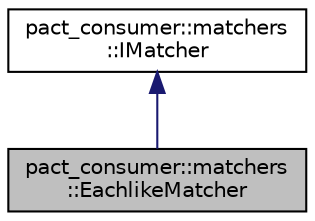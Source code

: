 digraph "pact_consumer::matchers::EachlikeMatcher"
{
 // LATEX_PDF_SIZE
  edge [fontname="Helvetica",fontsize="10",labelfontname="Helvetica",labelfontsize="10"];
  node [fontname="Helvetica",fontsize="10",shape=record];
  Node1 [label="pact_consumer::matchers\l::EachlikeMatcher",height=0.2,width=0.4,color="black", fillcolor="grey75", style="filled", fontcolor="black",tooltip=" "];
  Node2 -> Node1 [dir="back",color="midnightblue",fontsize="10",style="solid",fontname="Helvetica"];
  Node2 [label="pact_consumer::matchers\l::IMatcher",height=0.2,width=0.4,color="black", fillcolor="white", style="filled",URL="$classpact__consumer_1_1matchers_1_1IMatcher.html",tooltip=" "];
}
